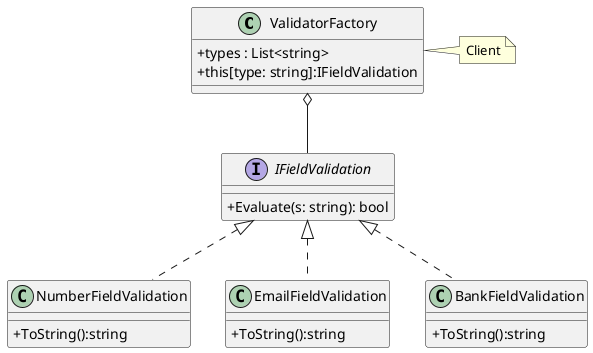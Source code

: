 @startuml STRATEGY

skinparam Classattributeiconsize 0

class ValidatorFactory{
    +types : List<string>
    +this[type: string]:IFieldValidation
}
note right:  Client

interface IFieldValidation{
    +Evaluate(s: string): bool
}

class NumberFieldValidation{
    +ToString():string
}

class EmailFieldValidation{
    +ToString():string
}

class BankFieldValidation{
    +ToString():string
}

ValidatorFactory o-- IFieldValidation
IFieldValidation <|.. BankFieldValidation
IFieldValidation <|.. EmailFieldValidation
IFieldValidation <|.. NumberFieldValidation

@enduml